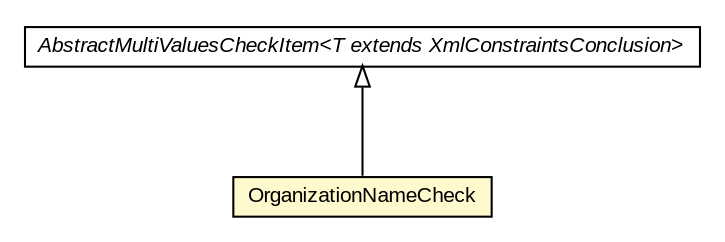 #!/usr/local/bin/dot
#
# Class diagram 
# Generated by UMLGraph version R5_6-24-gf6e263 (http://www.umlgraph.org/)
#

digraph G {
	edge [fontname="arial",fontsize=10,labelfontname="arial",labelfontsize=10];
	node [fontname="arial",fontsize=10,shape=plaintext];
	nodesep=0.25;
	ranksep=0.5;
	// eu.europa.esig.dss.validation.process.bbb.AbstractMultiValuesCheckItem<T extends eu.europa.esig.dss.jaxb.detailedreport.XmlConstraintsConclusion>
	c467115 [label=<<table title="eu.europa.esig.dss.validation.process.bbb.AbstractMultiValuesCheckItem" border="0" cellborder="1" cellspacing="0" cellpadding="2" port="p" href="../../../AbstractMultiValuesCheckItem.html">
		<tr><td><table border="0" cellspacing="0" cellpadding="1">
<tr><td align="center" balign="center"><font face="arial italic"> AbstractMultiValuesCheckItem&lt;T extends XmlConstraintsConclusion&gt; </font></td></tr>
		</table></td></tr>
		</table>>, URL="../../../AbstractMultiValuesCheckItem.html", fontname="arial", fontcolor="black", fontsize=10.0];
	// eu.europa.esig.dss.validation.process.bbb.xcv.sub.checks.OrganizationNameCheck
	c467173 [label=<<table title="eu.europa.esig.dss.validation.process.bbb.xcv.sub.checks.OrganizationNameCheck" border="0" cellborder="1" cellspacing="0" cellpadding="2" port="p" bgcolor="lemonChiffon" href="./OrganizationNameCheck.html">
		<tr><td><table border="0" cellspacing="0" cellpadding="1">
<tr><td align="center" balign="center"> OrganizationNameCheck </td></tr>
		</table></td></tr>
		</table>>, URL="./OrganizationNameCheck.html", fontname="arial", fontcolor="black", fontsize=10.0];
	//eu.europa.esig.dss.validation.process.bbb.xcv.sub.checks.OrganizationNameCheck extends eu.europa.esig.dss.validation.process.bbb.AbstractMultiValuesCheckItem<eu.europa.esig.dss.jaxb.detailedreport.XmlSubXCV>
	c467115:p -> c467173:p [dir=back,arrowtail=empty];
}

